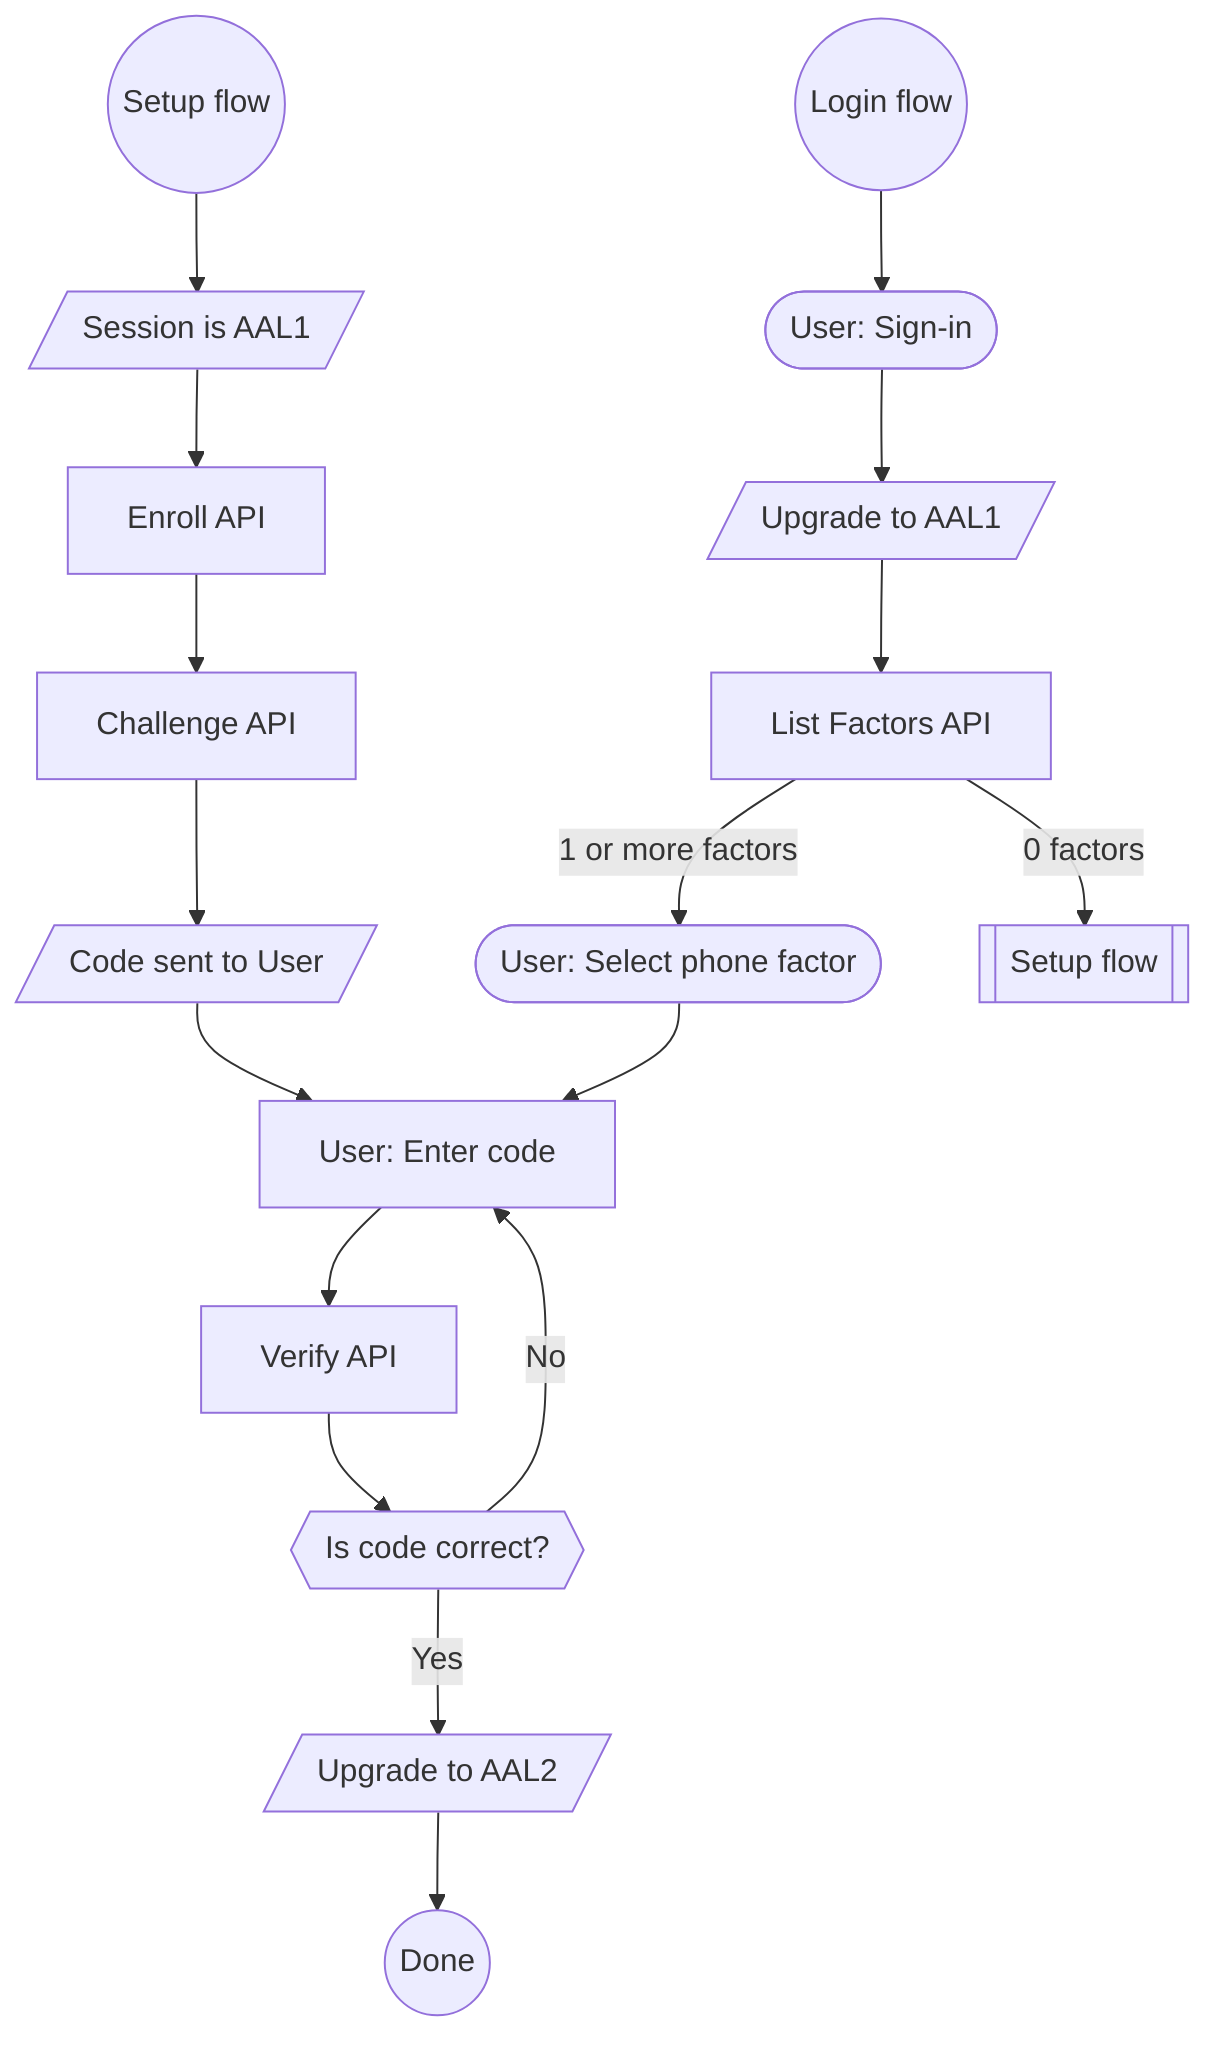 graph TD;
  InitS((Setup flow)) --> SAAL1[/Session is AAL1/] --> Enroll[Enroll API] --> ChallengeAPI[Challenge API] --> Scan[/Code sent to User/] --> Enter[User: Enter code] --> Verify[Verify API] --> Check{{Is code correct?}}
  Check -->|Yes| AAL2[/Upgrade to AAL2/] --> Done((Done))
  Check -->|No| Enter
  InitA((Login flow)) --> SignIn([User: Sign-in]) --> AAL1[/Upgrade to AAL1/] --> ListFactors[List Factors API]
  ListFactors -->|1 or more factors| OpenAuth([User: Select phone factor]) --> Enter
  ListFactors -->|0 factors| Setup[[Setup flow]]